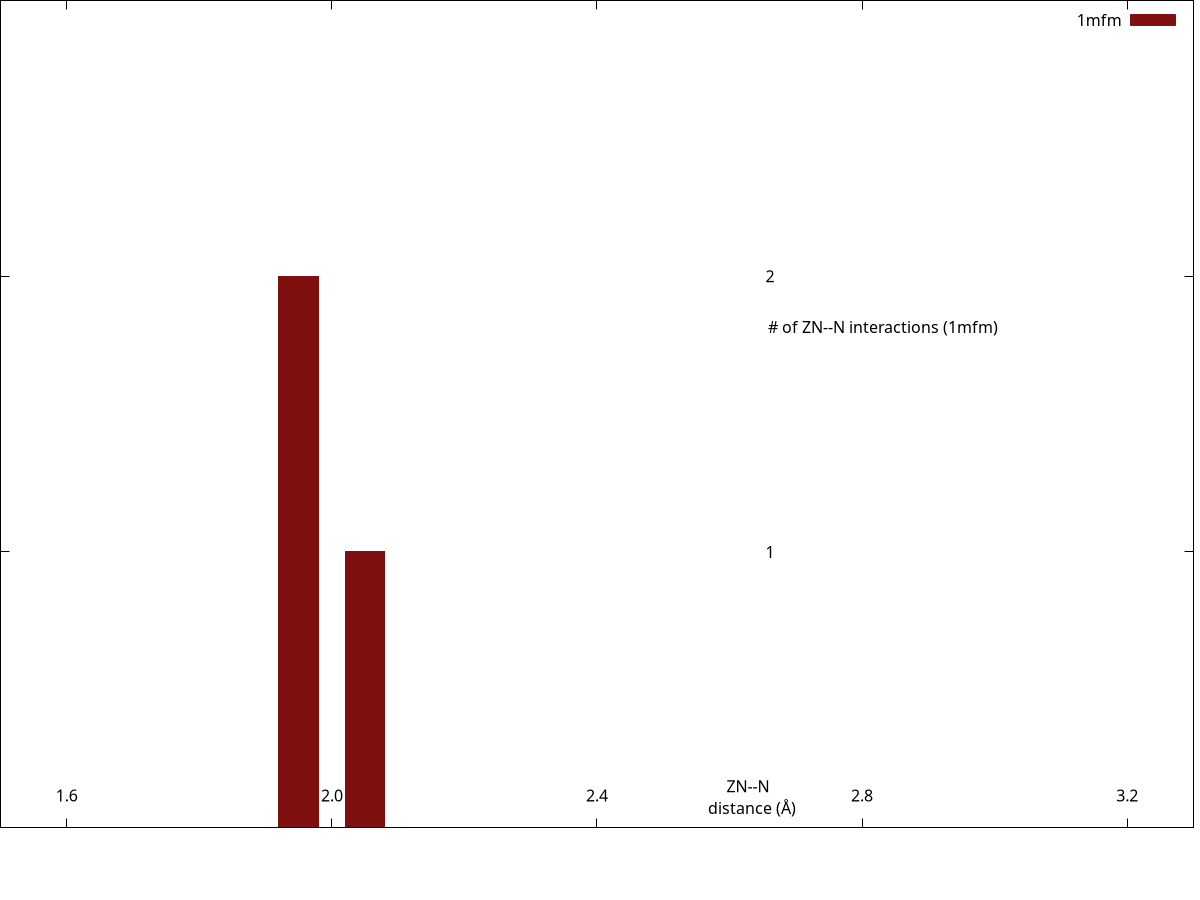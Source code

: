 set encoding iso_8859_1
set terminal pngcairo transparent enhanced size 340, 160 font "Arial Bold,10"
set output "/var/www/html/csgid/app/webroot/neighborhood_temp/1mfm/ZN--N.png"
set lmargin at screen 0.00
set bmargin at screen 0.08
set rmargin at screen 0.995
set tmargin at screen 1.00
set xrange [1.5:3.3]
set format x "%3.1f"
set xtics 1.6,0.4,3.2
set xtics offset 0,graph 0.065
set yrange [0:4386]
unset ytics
set y2range [0:3]
set y2tics 1,1,2
set y2tics offset -49,graph 0.00
set y2tics mirror
set view 80,45
set key top right
set boxwidth 0.06
set style fill solid 1.0
set xlabel "ZN--N \n distance (\305)" offset 17,4.4
set y2label "# of ZN--N interactions (1mfm)" offset -40,4 rotate by 0
plot "-" using ($1+0.05):2 with boxes lc rgb "#801010" axis x1y2 title "1mfm", \
     "/var/www/html/csgid/app/webroot/neighborhood_temp/csd_metal_distances/ZN--N.csv" using ($1+0.025):2 with linespoints linewidth 2 pointtype 7 pointsize 0.2 lc rgb "#074a7e" title "CSD^{4}" axis x1y1
1.9	2
2	1
e
